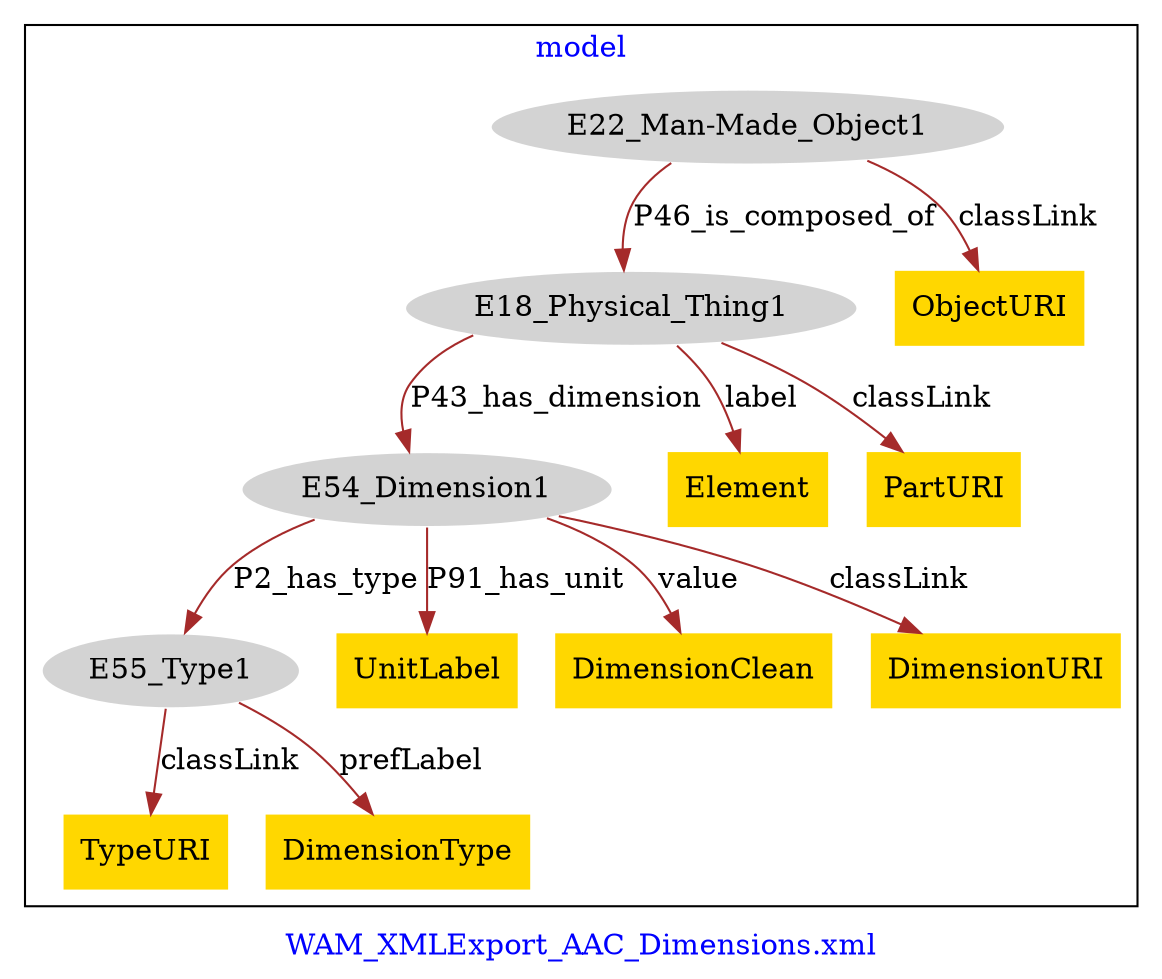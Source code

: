 digraph n0 {
fontcolor="blue"
remincross="true"
label="WAM_XMLExport_AAC_Dimensions.xml"
subgraph cluster {
label="model"
n2[style="filled",color="white",fillcolor="lightgray",label="E18_Physical_Thing1"];
n3[style="filled",color="white",fillcolor="lightgray",label="E54_Dimension1"];
n4[style="filled",color="white",fillcolor="lightgray",label="E22_Man-Made_Object1"];
n5[style="filled",color="white",fillcolor="lightgray",label="E55_Type1"];
n6[shape="plaintext",style="filled",fillcolor="gold",label="TypeURI"];
n7[shape="plaintext",style="filled",fillcolor="gold",label="DimensionType"];
n8[shape="plaintext",style="filled",fillcolor="gold",label="UnitLabel"];
n9[shape="plaintext",style="filled",fillcolor="gold",label="ObjectURI"];
n10[shape="plaintext",style="filled",fillcolor="gold",label="Element"];
n11[shape="plaintext",style="filled",fillcolor="gold",label="DimensionClean"];
n12[shape="plaintext",style="filled",fillcolor="gold",label="PartURI"];
n13[shape="plaintext",style="filled",fillcolor="gold",label="DimensionURI"];
}
n2 -> n3[color="brown",fontcolor="black",label="P43_has_dimension"]
n4 -> n2[color="brown",fontcolor="black",label="P46_is_composed_of"]
n3 -> n5[color="brown",fontcolor="black",label="P2_has_type"]
n5 -> n6[color="brown",fontcolor="black",label="classLink"]
n5 -> n7[color="brown",fontcolor="black",label="prefLabel"]
n3 -> n8[color="brown",fontcolor="black",label="P91_has_unit"]
n4 -> n9[color="brown",fontcolor="black",label="classLink"]
n2 -> n10[color="brown",fontcolor="black",label="label"]
n3 -> n11[color="brown",fontcolor="black",label="value"]
n2 -> n12[color="brown",fontcolor="black",label="classLink"]
n3 -> n13[color="brown",fontcolor="black",label="classLink"]
}
